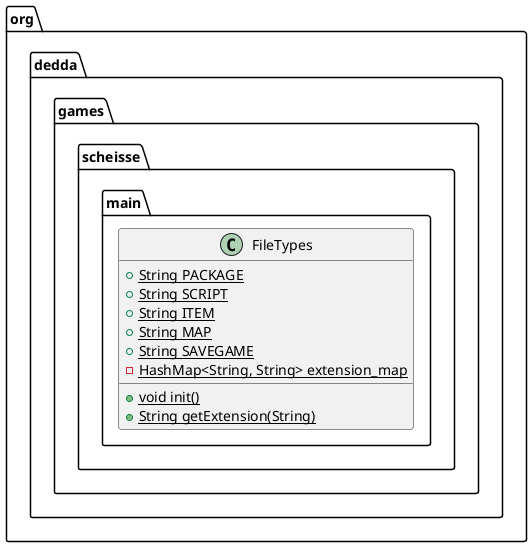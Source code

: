 @startuml
class org.dedda.games.scheisse.main.FileTypes{
    + {static} String PACKAGE
    + {static} String SCRIPT
    + {static} String ITEM
    + {static} String MAP
    + {static} String SAVEGAME
    - {static} HashMap<String, String> extension_map
    + {static} void init()
    + {static} String getExtension(String)
}
@enduml